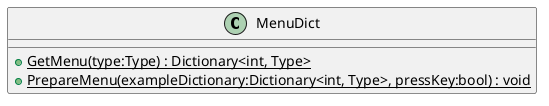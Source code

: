 @startuml
class MenuDict {
    + {static} GetMenu(type:Type) : Dictionary<int, Type>
    + {static} PrepareMenu(exampleDictionary:Dictionary<int, Type>, pressKey:bool) : void
}
@enduml
